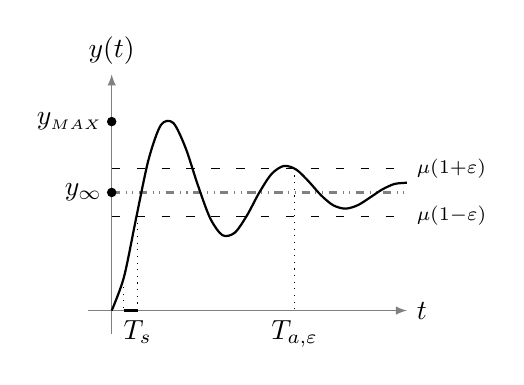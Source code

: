 ﻿\begin{tikzpicture} [scale=1.5]

% Assi
	\draw[-latex, gray] (-0.2, 0) -- (2.5, 0) node[right, black] {$t$};
	\draw[-latex, gray] (0, -0.2) -- (0, 2) node[above, black] {$y(t)$};

% Punti sul grafico
	\draw[dashdotdotted, color=gray, thick] (0, 1) -- (2.5, 1);
	\draw[loosely dashed] (0, 1.2) -- (2.5, 1.2) node[right] {$\scriptstyle \mu(1+\varepsilon)$};
	\draw[loosely dashed] (0, 0.8) -- (2.5, 0.8) node[right] {$\scriptstyle \mu(1-\varepsilon)$};
	\filldraw (0, 1) circle (1pt)
		node[left] (Yi) {$y_\infty$};
	\filldraw (0, 1.6) circle (1pt)
		node[left] (Ym) {$y_{\scriptscriptstyle MAX}$};
	
	\draw[dotted] (0.1, 0.2) -- (0.1, 0);
	\draw[dotted] (0.22, 0.8) --(0.22, 0);
	\draw[thick] (0.1, 0) -- (0.22, 0) node[below] {$T_s$};
	\draw[dotted] (1.55, 1.2) -- ++(0, -1.2) node[below] {$T_{a,\varepsilon}$};

% Funzione
	\draw[scale=1, domain=0:2.5, smooth, variable=\x, thick] plot ({\x},{exp(-\x)*(-cos(deg(2*pi*\x)))+1 });
\end{tikzpicture}